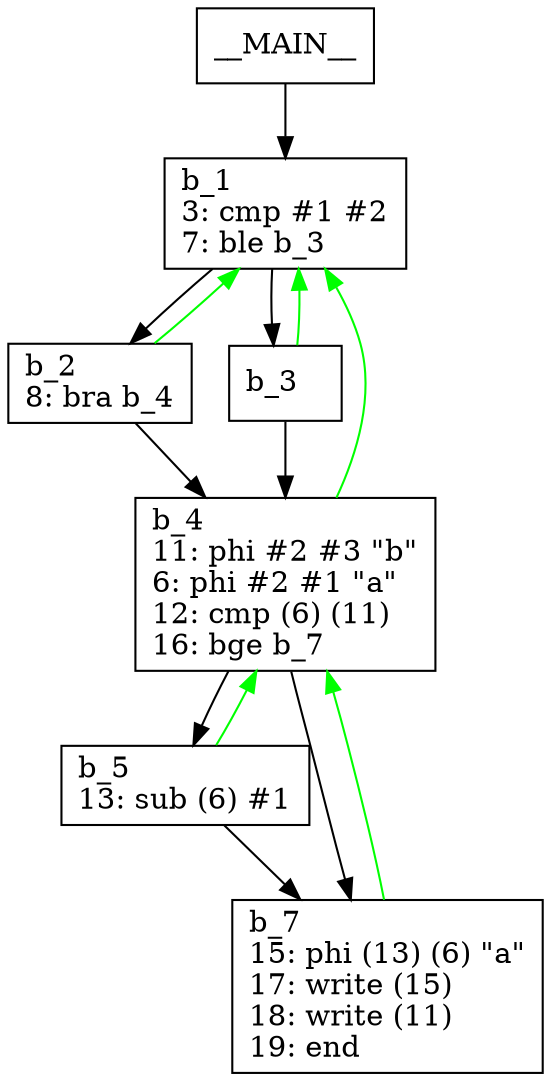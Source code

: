 digraph Computation {
node [shape=box];
__MAIN__ -> b_1;
b_1 [label="b_1\l3: cmp #1 #2\l7: ble b_3\l"]
b_1 -> b_2;
b_2 [label="b_2\l8: bra b_4\l"]
b_2 -> b_4;
b_4 [label="b_4\l11: phi #2 #3 \"b\"\l6: phi #2 #1 \"a\"\l12: cmp (6) (11)\l16: bge b_7\l"]
b_4 -> b_5;
b_5 [label="b_5\l13: sub (6) #1\l"]
b_5 -> b_7;
b_7 [label="b_7\l15: phi (13) (6) \"a\"\l17: write (15)\l18: write (11)\l19: end\l"]
b_7 -> b_4[color="green"];
b_5 -> b_4[color="green"];
b_4 -> b_7;
b_4 -> b_1[color="green"];
b_2 -> b_1[color="green"];
b_1 -> b_3;
b_3 [label="b_3\l"]
b_3 -> b_4;
b_3 -> b_1[color="green"];
}